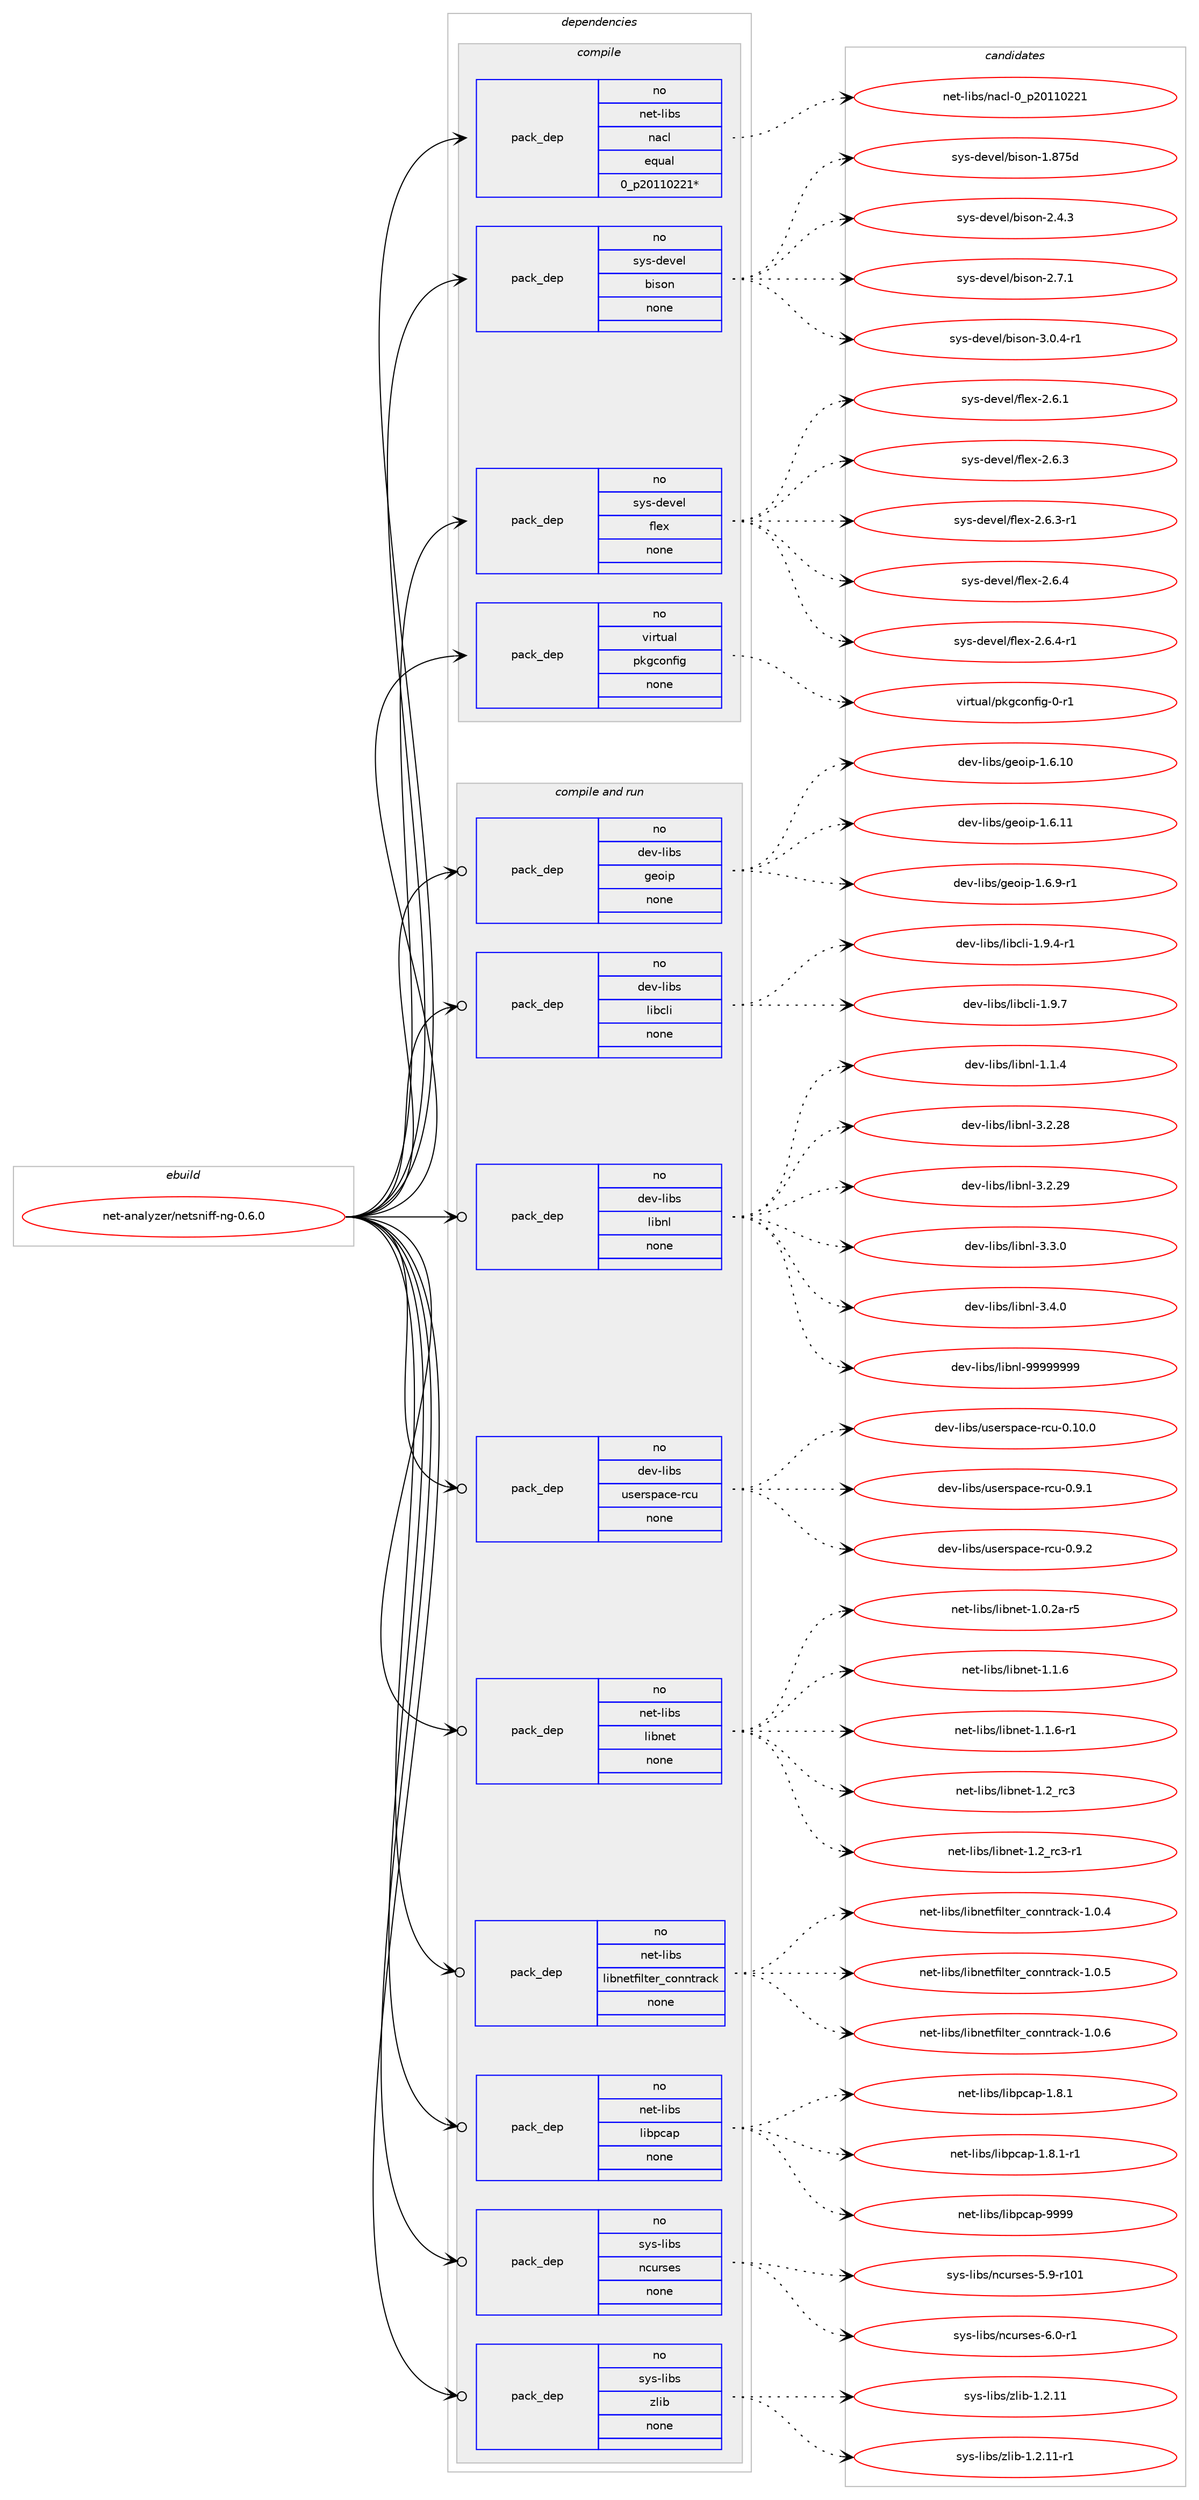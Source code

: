 digraph prolog {

# *************
# Graph options
# *************

newrank=true;
concentrate=true;
compound=true;
graph [rankdir=LR,fontname=Helvetica,fontsize=10,ranksep=1.5];#, ranksep=2.5, nodesep=0.2];
edge  [arrowhead=vee];
node  [fontname=Helvetica,fontsize=10];

# **********
# The ebuild
# **********

subgraph cluster_leftcol {
color=gray;
rank=same;
label=<<i>ebuild</i>>;
id [label="net-analyzer/netsniff-ng-0.6.0", color=red, width=4, href="../net-analyzer/netsniff-ng-0.6.0.svg"];
}

# ****************
# The dependencies
# ****************

subgraph cluster_midcol {
color=gray;
label=<<i>dependencies</i>>;
subgraph cluster_compile {
fillcolor="#eeeeee";
style=filled;
label=<<i>compile</i>>;
subgraph pack296359 {
dependency402131 [label=<<TABLE BORDER="0" CELLBORDER="1" CELLSPACING="0" CELLPADDING="4" WIDTH="220"><TR><TD ROWSPAN="6" CELLPADDING="30">pack_dep</TD></TR><TR><TD WIDTH="110">no</TD></TR><TR><TD>net-libs</TD></TR><TR><TD>nacl</TD></TR><TR><TD>equal</TD></TR><TR><TD>0_p20110221*</TD></TR></TABLE>>, shape=none, color=blue];
}
id:e -> dependency402131:w [weight=20,style="solid",arrowhead="vee"];
subgraph pack296360 {
dependency402132 [label=<<TABLE BORDER="0" CELLBORDER="1" CELLSPACING="0" CELLPADDING="4" WIDTH="220"><TR><TD ROWSPAN="6" CELLPADDING="30">pack_dep</TD></TR><TR><TD WIDTH="110">no</TD></TR><TR><TD>sys-devel</TD></TR><TR><TD>bison</TD></TR><TR><TD>none</TD></TR><TR><TD></TD></TR></TABLE>>, shape=none, color=blue];
}
id:e -> dependency402132:w [weight=20,style="solid",arrowhead="vee"];
subgraph pack296361 {
dependency402133 [label=<<TABLE BORDER="0" CELLBORDER="1" CELLSPACING="0" CELLPADDING="4" WIDTH="220"><TR><TD ROWSPAN="6" CELLPADDING="30">pack_dep</TD></TR><TR><TD WIDTH="110">no</TD></TR><TR><TD>sys-devel</TD></TR><TR><TD>flex</TD></TR><TR><TD>none</TD></TR><TR><TD></TD></TR></TABLE>>, shape=none, color=blue];
}
id:e -> dependency402133:w [weight=20,style="solid",arrowhead="vee"];
subgraph pack296362 {
dependency402134 [label=<<TABLE BORDER="0" CELLBORDER="1" CELLSPACING="0" CELLPADDING="4" WIDTH="220"><TR><TD ROWSPAN="6" CELLPADDING="30">pack_dep</TD></TR><TR><TD WIDTH="110">no</TD></TR><TR><TD>virtual</TD></TR><TR><TD>pkgconfig</TD></TR><TR><TD>none</TD></TR><TR><TD></TD></TR></TABLE>>, shape=none, color=blue];
}
id:e -> dependency402134:w [weight=20,style="solid",arrowhead="vee"];
}
subgraph cluster_compileandrun {
fillcolor="#eeeeee";
style=filled;
label=<<i>compile and run</i>>;
subgraph pack296363 {
dependency402135 [label=<<TABLE BORDER="0" CELLBORDER="1" CELLSPACING="0" CELLPADDING="4" WIDTH="220"><TR><TD ROWSPAN="6" CELLPADDING="30">pack_dep</TD></TR><TR><TD WIDTH="110">no</TD></TR><TR><TD>dev-libs</TD></TR><TR><TD>geoip</TD></TR><TR><TD>none</TD></TR><TR><TD></TD></TR></TABLE>>, shape=none, color=blue];
}
id:e -> dependency402135:w [weight=20,style="solid",arrowhead="odotvee"];
subgraph pack296364 {
dependency402136 [label=<<TABLE BORDER="0" CELLBORDER="1" CELLSPACING="0" CELLPADDING="4" WIDTH="220"><TR><TD ROWSPAN="6" CELLPADDING="30">pack_dep</TD></TR><TR><TD WIDTH="110">no</TD></TR><TR><TD>dev-libs</TD></TR><TR><TD>libcli</TD></TR><TR><TD>none</TD></TR><TR><TD></TD></TR></TABLE>>, shape=none, color=blue];
}
id:e -> dependency402136:w [weight=20,style="solid",arrowhead="odotvee"];
subgraph pack296365 {
dependency402137 [label=<<TABLE BORDER="0" CELLBORDER="1" CELLSPACING="0" CELLPADDING="4" WIDTH="220"><TR><TD ROWSPAN="6" CELLPADDING="30">pack_dep</TD></TR><TR><TD WIDTH="110">no</TD></TR><TR><TD>dev-libs</TD></TR><TR><TD>libnl</TD></TR><TR><TD>none</TD></TR><TR><TD></TD></TR></TABLE>>, shape=none, color=blue];
}
id:e -> dependency402137:w [weight=20,style="solid",arrowhead="odotvee"];
subgraph pack296366 {
dependency402138 [label=<<TABLE BORDER="0" CELLBORDER="1" CELLSPACING="0" CELLPADDING="4" WIDTH="220"><TR><TD ROWSPAN="6" CELLPADDING="30">pack_dep</TD></TR><TR><TD WIDTH="110">no</TD></TR><TR><TD>dev-libs</TD></TR><TR><TD>userspace-rcu</TD></TR><TR><TD>none</TD></TR><TR><TD></TD></TR></TABLE>>, shape=none, color=blue];
}
id:e -> dependency402138:w [weight=20,style="solid",arrowhead="odotvee"];
subgraph pack296367 {
dependency402139 [label=<<TABLE BORDER="0" CELLBORDER="1" CELLSPACING="0" CELLPADDING="4" WIDTH="220"><TR><TD ROWSPAN="6" CELLPADDING="30">pack_dep</TD></TR><TR><TD WIDTH="110">no</TD></TR><TR><TD>net-libs</TD></TR><TR><TD>libnet</TD></TR><TR><TD>none</TD></TR><TR><TD></TD></TR></TABLE>>, shape=none, color=blue];
}
id:e -> dependency402139:w [weight=20,style="solid",arrowhead="odotvee"];
subgraph pack296368 {
dependency402140 [label=<<TABLE BORDER="0" CELLBORDER="1" CELLSPACING="0" CELLPADDING="4" WIDTH="220"><TR><TD ROWSPAN="6" CELLPADDING="30">pack_dep</TD></TR><TR><TD WIDTH="110">no</TD></TR><TR><TD>net-libs</TD></TR><TR><TD>libnetfilter_conntrack</TD></TR><TR><TD>none</TD></TR><TR><TD></TD></TR></TABLE>>, shape=none, color=blue];
}
id:e -> dependency402140:w [weight=20,style="solid",arrowhead="odotvee"];
subgraph pack296369 {
dependency402141 [label=<<TABLE BORDER="0" CELLBORDER="1" CELLSPACING="0" CELLPADDING="4" WIDTH="220"><TR><TD ROWSPAN="6" CELLPADDING="30">pack_dep</TD></TR><TR><TD WIDTH="110">no</TD></TR><TR><TD>net-libs</TD></TR><TR><TD>libpcap</TD></TR><TR><TD>none</TD></TR><TR><TD></TD></TR></TABLE>>, shape=none, color=blue];
}
id:e -> dependency402141:w [weight=20,style="solid",arrowhead="odotvee"];
subgraph pack296370 {
dependency402142 [label=<<TABLE BORDER="0" CELLBORDER="1" CELLSPACING="0" CELLPADDING="4" WIDTH="220"><TR><TD ROWSPAN="6" CELLPADDING="30">pack_dep</TD></TR><TR><TD WIDTH="110">no</TD></TR><TR><TD>sys-libs</TD></TR><TR><TD>ncurses</TD></TR><TR><TD>none</TD></TR><TR><TD></TD></TR></TABLE>>, shape=none, color=blue];
}
id:e -> dependency402142:w [weight=20,style="solid",arrowhead="odotvee"];
subgraph pack296371 {
dependency402143 [label=<<TABLE BORDER="0" CELLBORDER="1" CELLSPACING="0" CELLPADDING="4" WIDTH="220"><TR><TD ROWSPAN="6" CELLPADDING="30">pack_dep</TD></TR><TR><TD WIDTH="110">no</TD></TR><TR><TD>sys-libs</TD></TR><TR><TD>zlib</TD></TR><TR><TD>none</TD></TR><TR><TD></TD></TR></TABLE>>, shape=none, color=blue];
}
id:e -> dependency402143:w [weight=20,style="solid",arrowhead="odotvee"];
}
subgraph cluster_run {
fillcolor="#eeeeee";
style=filled;
label=<<i>run</i>>;
}
}

# **************
# The candidates
# **************

subgraph cluster_choices {
rank=same;
color=gray;
label=<<i>candidates</i>>;

subgraph choice296359 {
color=black;
nodesep=1;
choice11010111645108105981154711097991084548951125048494948505049 [label="net-libs/nacl-0_p20110221", color=red, width=4,href="../net-libs/nacl-0_p20110221.svg"];
dependency402131:e -> choice11010111645108105981154711097991084548951125048494948505049:w [style=dotted,weight="100"];
}
subgraph choice296360 {
color=black;
nodesep=1;
choice115121115451001011181011084798105115111110454946565553100 [label="sys-devel/bison-1.875d", color=red, width=4,href="../sys-devel/bison-1.875d.svg"];
choice115121115451001011181011084798105115111110455046524651 [label="sys-devel/bison-2.4.3", color=red, width=4,href="../sys-devel/bison-2.4.3.svg"];
choice115121115451001011181011084798105115111110455046554649 [label="sys-devel/bison-2.7.1", color=red, width=4,href="../sys-devel/bison-2.7.1.svg"];
choice1151211154510010111810110847981051151111104551464846524511449 [label="sys-devel/bison-3.0.4-r1", color=red, width=4,href="../sys-devel/bison-3.0.4-r1.svg"];
dependency402132:e -> choice115121115451001011181011084798105115111110454946565553100:w [style=dotted,weight="100"];
dependency402132:e -> choice115121115451001011181011084798105115111110455046524651:w [style=dotted,weight="100"];
dependency402132:e -> choice115121115451001011181011084798105115111110455046554649:w [style=dotted,weight="100"];
dependency402132:e -> choice1151211154510010111810110847981051151111104551464846524511449:w [style=dotted,weight="100"];
}
subgraph choice296361 {
color=black;
nodesep=1;
choice1151211154510010111810110847102108101120455046544649 [label="sys-devel/flex-2.6.1", color=red, width=4,href="../sys-devel/flex-2.6.1.svg"];
choice1151211154510010111810110847102108101120455046544651 [label="sys-devel/flex-2.6.3", color=red, width=4,href="../sys-devel/flex-2.6.3.svg"];
choice11512111545100101118101108471021081011204550465446514511449 [label="sys-devel/flex-2.6.3-r1", color=red, width=4,href="../sys-devel/flex-2.6.3-r1.svg"];
choice1151211154510010111810110847102108101120455046544652 [label="sys-devel/flex-2.6.4", color=red, width=4,href="../sys-devel/flex-2.6.4.svg"];
choice11512111545100101118101108471021081011204550465446524511449 [label="sys-devel/flex-2.6.4-r1", color=red, width=4,href="../sys-devel/flex-2.6.4-r1.svg"];
dependency402133:e -> choice1151211154510010111810110847102108101120455046544649:w [style=dotted,weight="100"];
dependency402133:e -> choice1151211154510010111810110847102108101120455046544651:w [style=dotted,weight="100"];
dependency402133:e -> choice11512111545100101118101108471021081011204550465446514511449:w [style=dotted,weight="100"];
dependency402133:e -> choice1151211154510010111810110847102108101120455046544652:w [style=dotted,weight="100"];
dependency402133:e -> choice11512111545100101118101108471021081011204550465446524511449:w [style=dotted,weight="100"];
}
subgraph choice296362 {
color=black;
nodesep=1;
choice11810511411611797108471121071039911111010210510345484511449 [label="virtual/pkgconfig-0-r1", color=red, width=4,href="../virtual/pkgconfig-0-r1.svg"];
dependency402134:e -> choice11810511411611797108471121071039911111010210510345484511449:w [style=dotted,weight="100"];
}
subgraph choice296363 {
color=black;
nodesep=1;
choice10010111845108105981154710310111110511245494654464948 [label="dev-libs/geoip-1.6.10", color=red, width=4,href="../dev-libs/geoip-1.6.10.svg"];
choice10010111845108105981154710310111110511245494654464949 [label="dev-libs/geoip-1.6.11", color=red, width=4,href="../dev-libs/geoip-1.6.11.svg"];
choice1001011184510810598115471031011111051124549465446574511449 [label="dev-libs/geoip-1.6.9-r1", color=red, width=4,href="../dev-libs/geoip-1.6.9-r1.svg"];
dependency402135:e -> choice10010111845108105981154710310111110511245494654464948:w [style=dotted,weight="100"];
dependency402135:e -> choice10010111845108105981154710310111110511245494654464949:w [style=dotted,weight="100"];
dependency402135:e -> choice1001011184510810598115471031011111051124549465446574511449:w [style=dotted,weight="100"];
}
subgraph choice296364 {
color=black;
nodesep=1;
choice10010111845108105981154710810598991081054549465746524511449 [label="dev-libs/libcli-1.9.4-r1", color=red, width=4,href="../dev-libs/libcli-1.9.4-r1.svg"];
choice1001011184510810598115471081059899108105454946574655 [label="dev-libs/libcli-1.9.7", color=red, width=4,href="../dev-libs/libcli-1.9.7.svg"];
dependency402136:e -> choice10010111845108105981154710810598991081054549465746524511449:w [style=dotted,weight="100"];
dependency402136:e -> choice1001011184510810598115471081059899108105454946574655:w [style=dotted,weight="100"];
}
subgraph choice296365 {
color=black;
nodesep=1;
choice10010111845108105981154710810598110108454946494652 [label="dev-libs/libnl-1.1.4", color=red, width=4,href="../dev-libs/libnl-1.1.4.svg"];
choice1001011184510810598115471081059811010845514650465056 [label="dev-libs/libnl-3.2.28", color=red, width=4,href="../dev-libs/libnl-3.2.28.svg"];
choice1001011184510810598115471081059811010845514650465057 [label="dev-libs/libnl-3.2.29", color=red, width=4,href="../dev-libs/libnl-3.2.29.svg"];
choice10010111845108105981154710810598110108455146514648 [label="dev-libs/libnl-3.3.0", color=red, width=4,href="../dev-libs/libnl-3.3.0.svg"];
choice10010111845108105981154710810598110108455146524648 [label="dev-libs/libnl-3.4.0", color=red, width=4,href="../dev-libs/libnl-3.4.0.svg"];
choice10010111845108105981154710810598110108455757575757575757 [label="dev-libs/libnl-99999999", color=red, width=4,href="../dev-libs/libnl-99999999.svg"];
dependency402137:e -> choice10010111845108105981154710810598110108454946494652:w [style=dotted,weight="100"];
dependency402137:e -> choice1001011184510810598115471081059811010845514650465056:w [style=dotted,weight="100"];
dependency402137:e -> choice1001011184510810598115471081059811010845514650465057:w [style=dotted,weight="100"];
dependency402137:e -> choice10010111845108105981154710810598110108455146514648:w [style=dotted,weight="100"];
dependency402137:e -> choice10010111845108105981154710810598110108455146524648:w [style=dotted,weight="100"];
dependency402137:e -> choice10010111845108105981154710810598110108455757575757575757:w [style=dotted,weight="100"];
}
subgraph choice296366 {
color=black;
nodesep=1;
choice1001011184510810598115471171151011141151129799101451149911745484649484648 [label="dev-libs/userspace-rcu-0.10.0", color=red, width=4,href="../dev-libs/userspace-rcu-0.10.0.svg"];
choice10010111845108105981154711711510111411511297991014511499117454846574649 [label="dev-libs/userspace-rcu-0.9.1", color=red, width=4,href="../dev-libs/userspace-rcu-0.9.1.svg"];
choice10010111845108105981154711711510111411511297991014511499117454846574650 [label="dev-libs/userspace-rcu-0.9.2", color=red, width=4,href="../dev-libs/userspace-rcu-0.9.2.svg"];
dependency402138:e -> choice1001011184510810598115471171151011141151129799101451149911745484649484648:w [style=dotted,weight="100"];
dependency402138:e -> choice10010111845108105981154711711510111411511297991014511499117454846574649:w [style=dotted,weight="100"];
dependency402138:e -> choice10010111845108105981154711711510111411511297991014511499117454846574650:w [style=dotted,weight="100"];
}
subgraph choice296367 {
color=black;
nodesep=1;
choice11010111645108105981154710810598110101116454946484650974511453 [label="net-libs/libnet-1.0.2a-r5", color=red, width=4,href="../net-libs/libnet-1.0.2a-r5.svg"];
choice11010111645108105981154710810598110101116454946494654 [label="net-libs/libnet-1.1.6", color=red, width=4,href="../net-libs/libnet-1.1.6.svg"];
choice110101116451081059811547108105981101011164549464946544511449 [label="net-libs/libnet-1.1.6-r1", color=red, width=4,href="../net-libs/libnet-1.1.6-r1.svg"];
choice1101011164510810598115471081059811010111645494650951149951 [label="net-libs/libnet-1.2_rc3", color=red, width=4,href="../net-libs/libnet-1.2_rc3.svg"];
choice11010111645108105981154710810598110101116454946509511499514511449 [label="net-libs/libnet-1.2_rc3-r1", color=red, width=4,href="../net-libs/libnet-1.2_rc3-r1.svg"];
dependency402139:e -> choice11010111645108105981154710810598110101116454946484650974511453:w [style=dotted,weight="100"];
dependency402139:e -> choice11010111645108105981154710810598110101116454946494654:w [style=dotted,weight="100"];
dependency402139:e -> choice110101116451081059811547108105981101011164549464946544511449:w [style=dotted,weight="100"];
dependency402139:e -> choice1101011164510810598115471081059811010111645494650951149951:w [style=dotted,weight="100"];
dependency402139:e -> choice11010111645108105981154710810598110101116454946509511499514511449:w [style=dotted,weight="100"];
}
subgraph choice296368 {
color=black;
nodesep=1;
choice1101011164510810598115471081059811010111610210510811610111495991111101101161149799107454946484652 [label="net-libs/libnetfilter_conntrack-1.0.4", color=red, width=4,href="../net-libs/libnetfilter_conntrack-1.0.4.svg"];
choice1101011164510810598115471081059811010111610210510811610111495991111101101161149799107454946484653 [label="net-libs/libnetfilter_conntrack-1.0.5", color=red, width=4,href="../net-libs/libnetfilter_conntrack-1.0.5.svg"];
choice1101011164510810598115471081059811010111610210510811610111495991111101101161149799107454946484654 [label="net-libs/libnetfilter_conntrack-1.0.6", color=red, width=4,href="../net-libs/libnetfilter_conntrack-1.0.6.svg"];
dependency402140:e -> choice1101011164510810598115471081059811010111610210510811610111495991111101101161149799107454946484652:w [style=dotted,weight="100"];
dependency402140:e -> choice1101011164510810598115471081059811010111610210510811610111495991111101101161149799107454946484653:w [style=dotted,weight="100"];
dependency402140:e -> choice1101011164510810598115471081059811010111610210510811610111495991111101101161149799107454946484654:w [style=dotted,weight="100"];
}
subgraph choice296369 {
color=black;
nodesep=1;
choice110101116451081059811547108105981129997112454946564649 [label="net-libs/libpcap-1.8.1", color=red, width=4,href="../net-libs/libpcap-1.8.1.svg"];
choice1101011164510810598115471081059811299971124549465646494511449 [label="net-libs/libpcap-1.8.1-r1", color=red, width=4,href="../net-libs/libpcap-1.8.1-r1.svg"];
choice1101011164510810598115471081059811299971124557575757 [label="net-libs/libpcap-9999", color=red, width=4,href="../net-libs/libpcap-9999.svg"];
dependency402141:e -> choice110101116451081059811547108105981129997112454946564649:w [style=dotted,weight="100"];
dependency402141:e -> choice1101011164510810598115471081059811299971124549465646494511449:w [style=dotted,weight="100"];
dependency402141:e -> choice1101011164510810598115471081059811299971124557575757:w [style=dotted,weight="100"];
}
subgraph choice296370 {
color=black;
nodesep=1;
choice115121115451081059811547110991171141151011154553465745114494849 [label="sys-libs/ncurses-5.9-r101", color=red, width=4,href="../sys-libs/ncurses-5.9-r101.svg"];
choice11512111545108105981154711099117114115101115455446484511449 [label="sys-libs/ncurses-6.0-r1", color=red, width=4,href="../sys-libs/ncurses-6.0-r1.svg"];
dependency402142:e -> choice115121115451081059811547110991171141151011154553465745114494849:w [style=dotted,weight="100"];
dependency402142:e -> choice11512111545108105981154711099117114115101115455446484511449:w [style=dotted,weight="100"];
}
subgraph choice296371 {
color=black;
nodesep=1;
choice1151211154510810598115471221081059845494650464949 [label="sys-libs/zlib-1.2.11", color=red, width=4,href="../sys-libs/zlib-1.2.11.svg"];
choice11512111545108105981154712210810598454946504649494511449 [label="sys-libs/zlib-1.2.11-r1", color=red, width=4,href="../sys-libs/zlib-1.2.11-r1.svg"];
dependency402143:e -> choice1151211154510810598115471221081059845494650464949:w [style=dotted,weight="100"];
dependency402143:e -> choice11512111545108105981154712210810598454946504649494511449:w [style=dotted,weight="100"];
}
}

}
